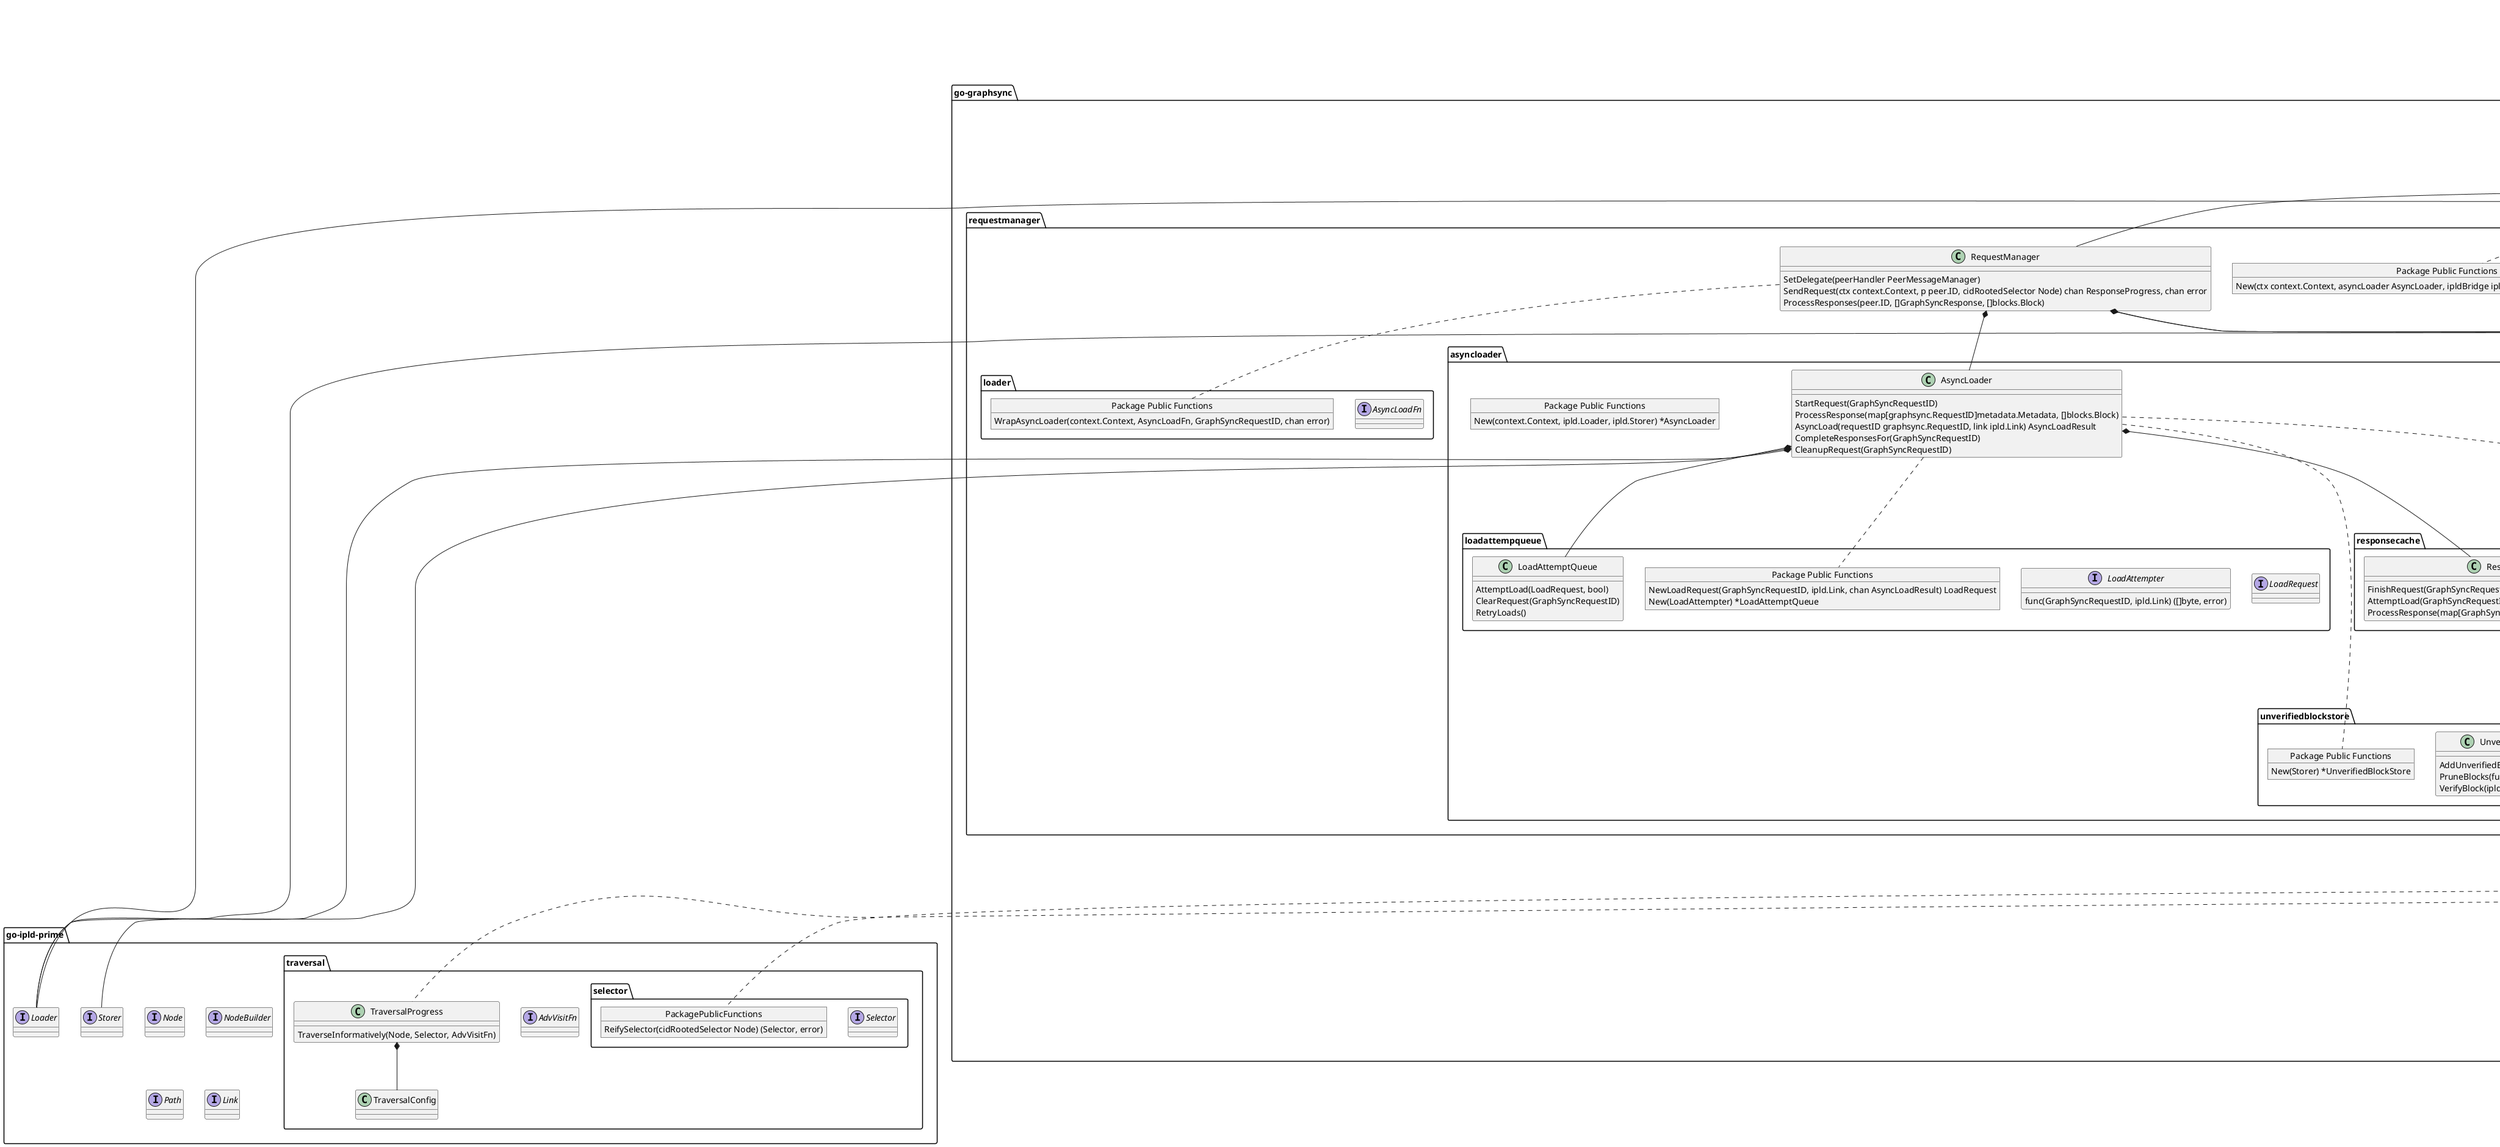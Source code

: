 @startuml "GraphSync"



package "go-ipld-prime" {
  interface Node {
  }
  interface NodeBuilder {
  }
  interface Path {
  }
  interface Link
  package traversal {
    package selector {
      interface Selector {
      }
      object "PackagePublicFunctions" as goSelectorPF {
        ReifySelector(cidRootedSelector Node) (Selector, error)
      }
    }
    interface AdvVisitFn {
    }
    class TraversalConfig {
    }
    class TraversalProgress {
      TraverseInformatively(Node, Selector, AdvVisitFn)
    }

    TraversalProgress *-- TraversalConfig
  }

  interface Storer {

  }
  interface Loader {

  }
}

package "go-graphsync" {
    
    interface Cid2BlockFn {

    }
    class GraphSync {
      Request(ctx context.Context, p peer.ID, rootedSelector Node) (chan ResponseProgress, chan error)
      GetBlocks(ctx context.Context, p peer.ID, rootedSelector Node) (chan blocks.Block, chan error)
      ReceiveMessage(ctx context.Context, sender peer.ID, incoming GraphSyncMessage)     
      ReceiveError(error)
    }

    GraphSync *-- Loader


  package network {
    
    interface Receiver {
      ReceiveMessage(ctx context.Context, sender peer.ID, incoming GraphSyncMessage)
      ReceiveError(error)
    }

    interface GraphSyncNetwork {
      SendMessage(ctx context.Context, receiver peer.Id, m GraphSyncMessage)
      SetDelegate(receiver Receiver)
      ConnectTo(ctx context.Context, peer.ID) error
      NewMessageSender(context.Context, peer.ID) (MessageSender, error)
    }
    
    interface MessageSender {
	    SendMsg(context.Context, GraphSyncMessage) error
	    Close() error
	    Reset() error
    }

    Receiver <|-- GraphSync : receiver for

    class libP2PGraphSyncNetwork {
    }

    GraphSyncNetwork <|-- libP2PGraphSyncNetwork
    
    object "Package Public Functions" as goGraphSyncNetworkPF {
      NewLibP2PNetwork(host libp2pHost.Host) GraphSyncNetwork
    }
    goGraphSyncNetworkPF .. libP2PGraphSyncNetwork 
  }

  package messagequeue {
    class MessageQueue {
      AddRequest(GraphSyncRequest)
      AddResponses([]GraphSyncResponse, []Block) <-chan struct{}
      Startup()
      Shutdown()
    }

    object "PackagePublicFunctions" as goMessageQueuePF {
      New(context.Context, peer.ID, GraphSyncNetwork) *MessageQueue
    }
    GraphSync .. goMessageQueuePF
    MessageQueue *-- GraphSyncNetwork
  }

  package peermanager {
    class PeerManager {
      Connected(p peer.ID)
      Disconnected(p peer.ID)
      ConnectedPeers() []peer.ID
      GetProcess(peer.ID) PeerProcess
    }

    class PeerMessageManager {
      SendRequest(peer.ID, GraphSyncRequest)
      SendResponses(peer.ID, []GraphSyncResponse, []Block)
    }

    object "Package Public Functions" as goPeerManagerPF {
      New(ctx context.Context, createPeerProcess func(context, peer.ID) PeerProcess)
      NewMessageManager(ctx context.Context, createPeerQueue func(context, peer.ID) MessageQueue)
    }
    GraphSync .. goPeerManagerPF
    PeerManager <|-- PeerMessageManager
    PeerMessageManager *-- MessageQueue
  }

    package linktracker {
      class LinkTracker {
        ShouldSendBlockFor(Link) bool
        RecordLinkTraversal(GraphSyncRequestID, Link, bool)
        FinishRequest(GraphSyncRequestID) bool
      }
      object "Package Public Functions" as goLinkTrackerPF {
        New() *LinkTracker
      }
    }

  package requestmanager {
    package types {
      interface ResponseProgress {
      }
      interface AsyncLoadResult {
      }
    }

    package "loader" as reqLoader {
      interface AsyncLoadFn {
      }
      object "Package Public Functions" as goRequestLoaderPF {
        WrapAsyncLoader(context.Context, AsyncLoadFn, GraphSyncRequestID, chan error)
      }
    }

    package asyncloader {
      package loadattempqueue {
        interface LoadRequest {

        }
        interface LoadAttempter {
          func(GraphSyncRequestID, ipld.Link) ([]byte, error)
        }

        class LoadAttemptQueue {
          AttemptLoad(LoadRequest, bool)
          ClearRequest(GraphSyncRequestID)
          RetryLoads()
        }
        object "Package Public Functions" as goLoadAttemptQueuePF {
          NewLoadRequest(GraphSyncRequestID, ipld.Link, chan AsyncLoadResult) LoadRequest
          New(LoadAttempter) *LoadAttemptQueue
        }
      }
      package unverifiedblockstore {
        class UnverifiedBlockStore {
          AddUnverifiedBlock(ipld.Link, []byte)
          PruneBlocks(func(ipld.Link) bool)
          VerifyBlock(ipld.Link) ([]byte, error)
        }
        object "Package Public Functions" as goUnverifiedBlockStore {
          New(Storer) *UnverifiedBlockStore
        }
      }
      package responsecache {
        class ResponseCache {
          FinishRequest(GraphSyncRequestID)
          AttemptLoad(GraphSyncRequestID, ipld.Link) ([]byte, error)
          ProcessResponse(map[GraphSyncRequestID]Metadata, []blocks.Block)       
        }
        object "Package Public Functions" as goResponseCachePF {
          New(UnverifiedBlockStore) *ResponseCache
        }
        ResponseCache *-- LinkTracker
        ResponseCache *-- UnverifiedBlockStore
        ResponseCache .. goLinkTrackerPF
      }

      class AsyncLoader {
        StartRequest(GraphSyncRequestID)
        ProcessResponse(map[graphsync.RequestID]metadata.Metadata, []blocks.Block)
        AsyncLoad(requestID graphsync.RequestID, link ipld.Link) AsyncLoadResult
        CompleteResponsesFor(GraphSyncRequestID)
        CleanupRequest(GraphSyncRequestID)
      }
      
      object "Package Public Functions" as goAsyncLoaderPF {
        New(context.Context, ipld.Loader, ipld.Storer) *AsyncLoader
      }
      AsyncLoader *-- LoadAttemptQueue
      AsyncLoader *-- ResponseCache
      AsyncLoader *-- Loader
      AsyncLoader *-- Storer
      AsyncLoader .. goUnverifiedBlockStore
      AsyncLoader .. goResponseCachePF
      AsyncLoader .. goLoadAttemptQueuePF
    }

    
    class RequestManager {
      SetDelegate(peerHandler PeerMessageManager)
      SendRequest(ctx context.Context, p peer.ID, cidRootedSelector Node) chan ResponseProgress, chan error
      ProcessResponses(peer.ID, []GraphSyncResponse, []blocks.Block)
    }
    object "Package Public Functions" as goRequestManagerPF {
      New(ctx context.Context, asyncLoader AsyncLoader, ipldBridge ipldbridge.IPLDBridge) *RequestManager
    }
    RequestManager *-- AsyncLoader
    RequestManager *-- PeerManager
    RequestManager .. goRequestLoaderPF
    GraphSync *-- RequestManager
    GraphSync .. goRequestManagerPF
  }

  
  package responsemanager {
    package peertaskqueue {
      package peertask {
        class Task {
        }
        class TaskBlock {
          MarkPrunable(Identifier)
          PruneTasks()
          Index()
          SetIndex(int)
        }

        interface Identifier {
        }
        object "Package Public Functions" as goPeerTaskPF {
          FIFOCompare(a, b *TaskBlock) bool
          PriorityCompare(a, b *TaskBlock) bool
          WrapCompare(func(a, b *TaskBlock) bool) func(a, b pq.Elem) bool
          NewTaskBlock([]Task, int, peer.ID, func([]Task)) *TaskBlock
        }
      }

      package peertracker {
        class PeerTracker {
          StartTask(Identifier)
          TaskDone(Identifier)
          Index()
          SetIndex(int)
          PushBlock(peer.ID, []Task, func([]Task))
          PopBlock() *TaskBlock
          Remove(Identifier)
          Freeze()
          Thaw() bool
          FullThaw()
          IsFrozen() bool
        }
        object "Package Public Functions" as goPeerTrackerPF {
          New() *PeerTracker
          PeerCompare(a, b pq.Elem) bool
        }
        PeerTracker *-- TaskBlock
        PeerTracker .. goPeerTaskPF
      }

      class PeerTaskQueue {
        PushBlock(to peer.ID, tasks ...Task)
	      PopBlock() *TaskBlock
	      Remove(identifier Identifier, p peer.ID)
	      ThawRound()
        FullThaw()
      }
      PeerTaskQueue *-- PeerTracker
      PeerTaskQueue .. goPeerTrackerPF

      object "Package Public Functions" as goPeerTaskQueuePF {
        New() *PeerTaskQueue
      }
      GraphSync .. goPeerTaskQueuePF     
    }

    package "loader" as resLoader {
      object "Package Public Functions" as goResponseLoaderPF {
        WrapLoader(Loader,GraphSyncRequestID, PeerResponseSender) Loader
      }
    }

    package responsebuilder {
      class ResponseBuilder {
        AddBlock(Block)
        AddLink(GraphSyncRequestID, Link, bool)
        AddCompletedRequest(GraphSyncRequestID, graphsync.ResponseStatusCode)
        Empty() bool
        Build(IPLDBridge) ([]GraphSyncResponse, []Block, error)    
      }
      object "Package Public Functions" as goResponseBuilderPF {
        New() *ResponseBuilder
      }
    }
    
    package peerresponsemanager {
      class PeerResponseManager {
        SenderForPeer(p peer.ID) PeerResponseSender
      }
      class PeerResponseSender {
        Startup()
        Shutdown()
        SendResponse(GraphSyncRequestID,Link,[]byte)
	      FinishRequest(GraphSyncRequestID)
	      FinishWithError(GraphSyncRequestID, graphsync.ResponseStatusCode)
      }

      object "Package Public Functions" as goPeerResponseManagerPF {
        New(Context, func(Context, peer.ID) PeerResponseSender) *PeerResponseManager
        NewResponseSender(Context, peer.ID, PeerMessageManager, IPLDBridge) PeerResponseSender  
      }

      PeerResponseManager *-- PeerResponseSender
      PeerResponseSender *-- LinkTracker
      PeerResponseSender *-- ResponseBuilder
      PeerResponseSender *-- PeerMessageManager
      PeerResponseSender .. goLinkTrackerPF
      PeerResponseSender .. goResponseBuilderPF
      GraphSync .. goPeerResponseManagerPF     
    }

    class ResponseManager {
      ProcessRequests(context, peer.ID, []GraphSyncRequests)
    }

    object "Package Public Functions" as goResponseManagerPF {
      New(Context, Loader, IPLDBridge, PeerResponseManager, PeerTaskQueue) *ResponseManager
    }
    GraphSync *-- ResponseManager
    ResponseManager *-- Loader
    ResponseManager *-- PeerResponseManager
    ResponseManager *-- PeerTaskQueue
    ResponseManager .. goResponseLoaderPF
    GraphSync .. goResponseManagerPF
  }

  package message {
    object "Package Public Functions" as goGraphSyncMessagePF {
      func FromPBReader(pbr ggio.Reader) (GraphSyncMessage, error)
      func FromNet(r io.Reader) (GraphSyncMessage, error)
      func New() GraphSyncMessage
      func NewRequest(GraphSyncRequestID, []byte, GraphSyncPriority) GraphSyncRequest
      func CancelRequest(GraphSyncRequestID) GraphSyncRequest
      func NewResponse(GraphSyncRequestID, graphsync.ResponseStatusCode, []byte) GraphSyncResponse
    }
    goGraphSyncMessagePF .. libP2PGraphSyncNetwork

    class GraphSyncRequest {
      Selector() []bytes
      Priority() Priority
      ID()       int
      IsCancel() bool
    }

    class GraphSyncResponse {
      RequestID() int
      Status() GraphSyncStatus
      Extra() []bytes
    }

    interface GraphSyncMessage {
      Requests() : []GraphSyncRequest
      Responses() : []GraphSyncResponse
      Blocks() : []Blocks
      AddRequest(GraphSyncRequest)
      AddResponse(GraphSyncResponse)
      AddBlock(Block)
    }

    interface Exportable {
      ToProto()
      ToNet(w io.Writer) error
	  }

    Exportable --|> GraphSyncMessage
    GraphSyncRequest --* GraphSyncMessage
    GraphSyncResponse --* GraphSyncMessage
    
  }

  package ipldbridge {
    interface IPLDBridge {
	    EncodeNode(ipld.Node) ([]byte, error)
	    DecodeNode([]byte) (ipld.Node, error)
	    ParseSelector(selector ipld.Node) (Selector, error)
	    Traverse(ctx context.Context, loader Loader, root ipld.Node, s Selector, fn AdvVisitFn) error
    }

    GraphSync *-- IPLDBridge
    RequestManager *-- IPLDBridge
    ResponseManager *-- IPLDBridge
    PeerResponseSender *-- IPLDBridge

    class ipldBridge {
    }

    object "PackagePublicFunctions" as goIPLDBridge {
      NewIPLDBridge() IPLDBridge
    }

    IPLDBridge <|-- ipldBridge
    goIPLDBridge .. ipldBridge 
    ipldBridge *-- MulticodecDecodeTable
    ipldBridge *-- NodeBuilderChooser
    ipldBridge .. TraversalProgress
    ipldBridge .. goSelectorPF
    ipldBridge .. goIPLDReposePf
  }
  object "PackagePublicFunctions" as goGraphsyncPf {
    New(ctx context.Context, network GraphSyncNetwork, ipldBridge IPLDBridge, loader Loader) GraphSync
    LoaderFromCid2BlockFn(cid2BlockFn Cid2BlockFn) Loader
    SelectorSpecFromCidAndPath(lnk cid.Cid, pathSegments []string) (ipld.Node, error) 
  }
}

package "go-filecoin" {
  class "go-filecoin" {
  }

  "go-filecoin" *-- GraphSync
  "go-filecoin" .. goGraphsyncPf
  "go-filecoin" .. goGraphSyncNetworkPF
  "go-filecoin" .. goIPLDBridge
  "go-filecoin" *-- RawLoader
  "go-filecoin" *-- MulticodecDecodeTable
  "go-filecoin" *-- NodeBuilderChooser

}

@enduml
